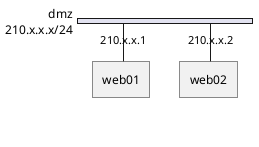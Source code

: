 @startuml
nwdiag {
    network dmz {
        address = "210.x.x.x/24"
        web01 [address = "210.x.x.1"]
        web02 [address = "210.x.x.2"]
    }
}
@enduml